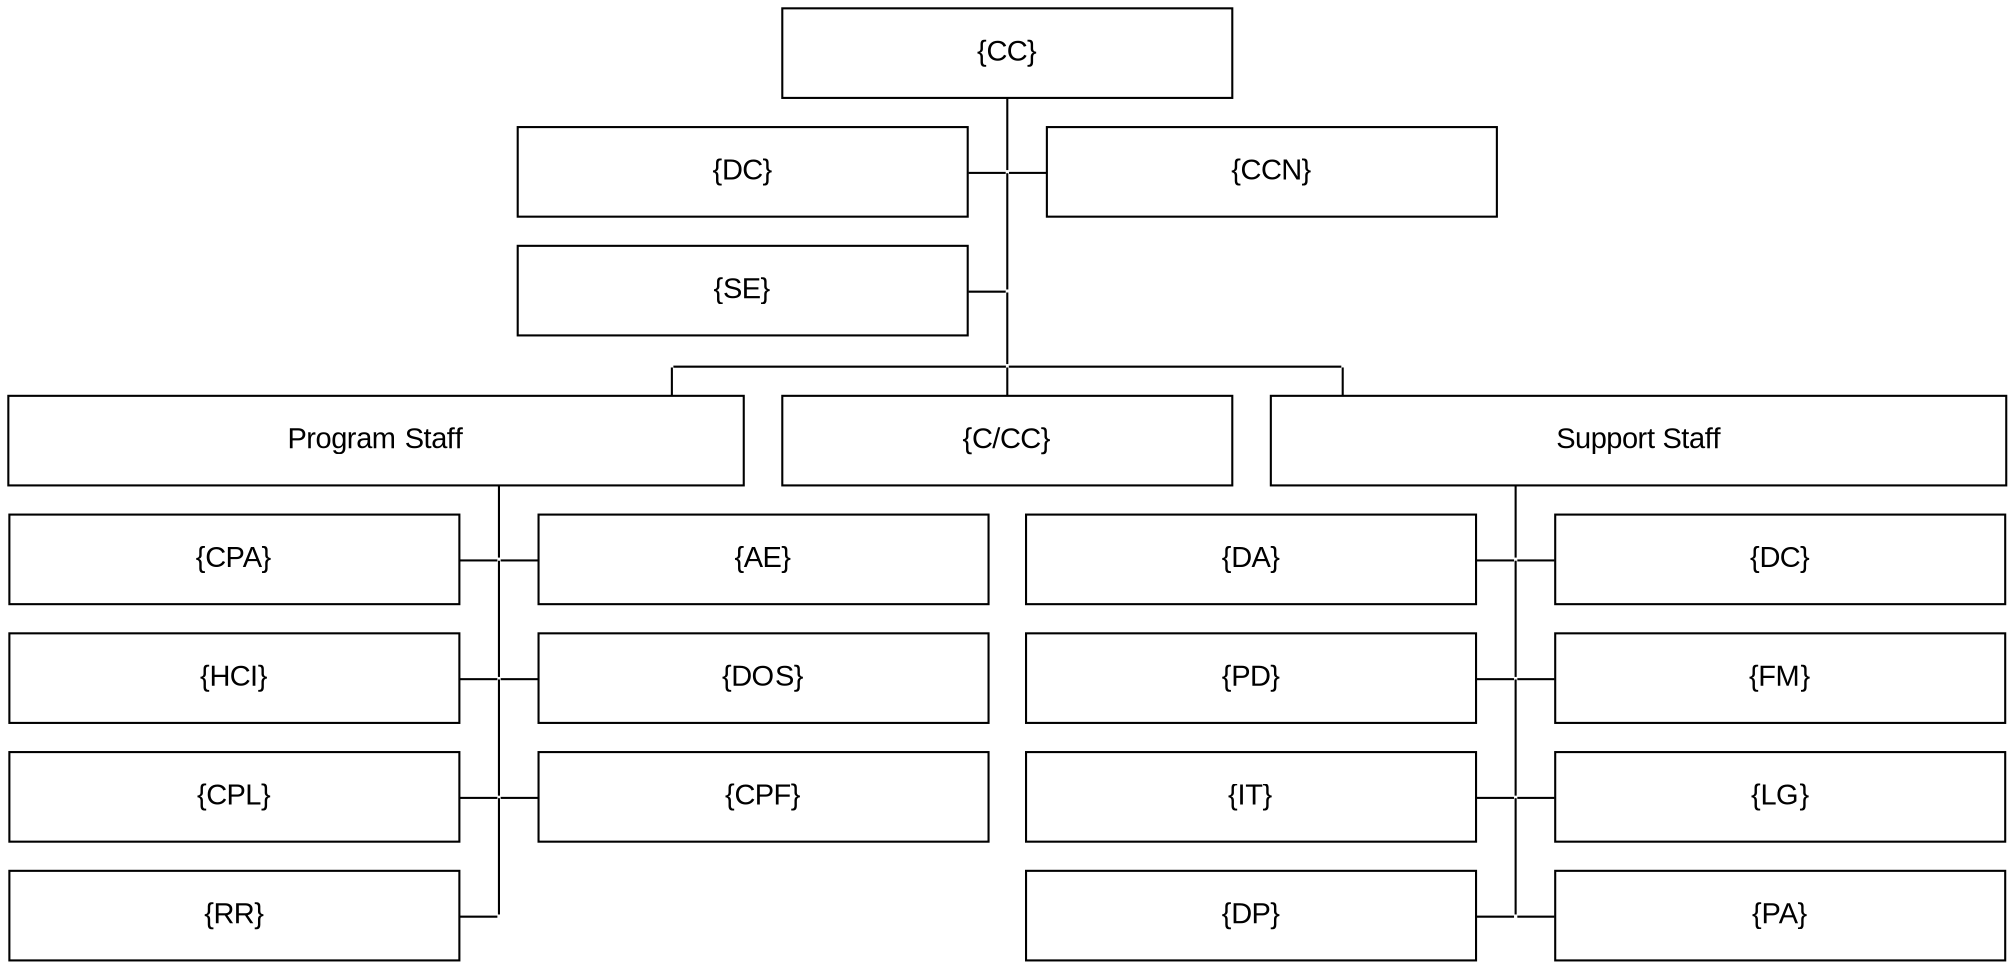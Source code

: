 digraph ORG {
    splines=ortho;
    ranksep=0.2;

    node[shape=box, width=3 height=0.6 fontname="Arial"];
    // Command staff nodes
    CC    [ label = "{CC}"          ]
    CD    [ label = "{DC}"   ]
    CCN   [ label = "{CCN}"       ]
    SE    [ label = "{SE}"     ]
    CdtCC [ label = "{C/CC}" ]

    // Program staff nodes
    CPA  [ label = "{CPA}" ]
    AE   [ label = "{AE}"  ]
    HCI  [ label = "{HCI}" ]
    DOS  [ label = "{DOS}" ]
    CPL  [ label = "{CPL}" ]
    CPF  [ label = "{CPF}" ]
    RR   [ label = "{RR}"  ]

    // Support staff nodes
    DA  [ label = "{DA}" ]
    DC  [ label = "{DC}" ]
    PD  [ label = "{PD}" ]
    FM  [ label = "{FM}" ]
    IT  [ label = "{IT}" ]
    LG  [ label = "{LG}" ]
    DP  [ label = "{DP}" ]
    PA  [ label = "{PA}" ]

    node[shape=box, width=4.9 height=0.6 fontname="Arial"];
    prog [ label = "Program Staff" ]
    sup  [ label = "Support Staff" ]

    node[shape=none, width=0, height=0, label=""];
    edge[dir=none];

    // Command staff layout
    CC -> command -> se -> staff -> CdtCC;
    {rank=same; CD -> command -> CCN;}
    {rank=same; SE -> se;}
    {rank=same; programs -> staff -> support;}
    
    // Program staff layout
    programs -> prog -> prg_lvl_1 -> prg_lvl_2 -> prg_lvl_3 -> prg_lvl_4
    {rank=same; CPA -> prg_lvl_1 -> AE;}
    {rank=same; HCI -> prg_lvl_2 -> DOS;}
    {rank=same; CPL -> prg_lvl_3 -> CPF;}
    {rank=same; RR  -> prg_lvl_4;}

    // Support staff layout
    support -> sup -> sup_lvl_1 -> sup_lvl_2 -> sup_lvl_3 -> sup_lvl_4
    {rank=same; DA -> sup_lvl_1 -> DC;}
    {rank=same; PD -> sup_lvl_2 -> FM;}
    {rank=same; IT -> sup_lvl_3 -> LG;}
    {rank=same; DP -> sup_lvl_4 -> PA;}

    // Alignment
    //CdtCC -> spacer [style=invis];
    {rank=same; AE  -> DA [style=invis];}
    {rank=same; DOS -> FM [style=invis];}
    {rank=same; CPF -> LG [style=invis];}
    CPA -> HCI -> CPL -> RR [style=invis]
    AE -> DOS -> CPF [style=invis]
    DC -> FM -> LG -> PA [style=invis]
    PD -> IT -> DP [style=invis]
}
